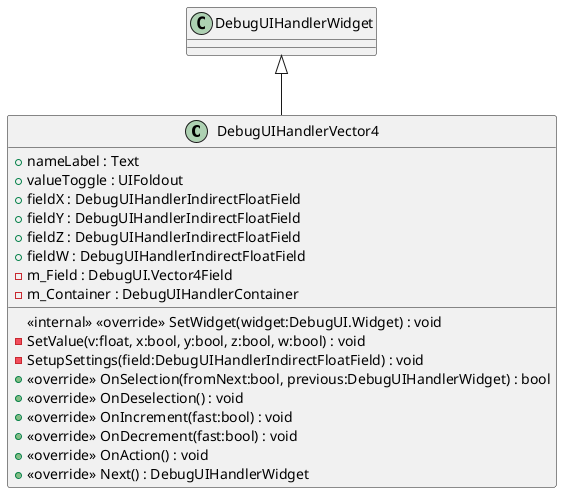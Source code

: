 @startuml
class DebugUIHandlerVector4 {
    + nameLabel : Text
    + valueToggle : UIFoldout
    + fieldX : DebugUIHandlerIndirectFloatField
    + fieldY : DebugUIHandlerIndirectFloatField
    + fieldZ : DebugUIHandlerIndirectFloatField
    + fieldW : DebugUIHandlerIndirectFloatField
    - m_Field : DebugUI.Vector4Field
    - m_Container : DebugUIHandlerContainer
    <<internal>> <<override>> SetWidget(widget:DebugUI.Widget) : void
    - SetValue(v:float, x:bool, y:bool, z:bool, w:bool) : void
    - SetupSettings(field:DebugUIHandlerIndirectFloatField) : void
    + <<override>> OnSelection(fromNext:bool, previous:DebugUIHandlerWidget) : bool
    + <<override>> OnDeselection() : void
    + <<override>> OnIncrement(fast:bool) : void
    + <<override>> OnDecrement(fast:bool) : void
    + <<override>> OnAction() : void
    + <<override>> Next() : DebugUIHandlerWidget
}
DebugUIHandlerWidget <|-- DebugUIHandlerVector4
@enduml
